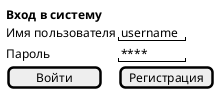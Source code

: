 @startsalt Вход в систему
{
  <b>Вход в систему
  Имя пользователя | "username"
  Пароль           | "****    "
  [   Войти   ]    | [Регистрация]
}
@endsalt
